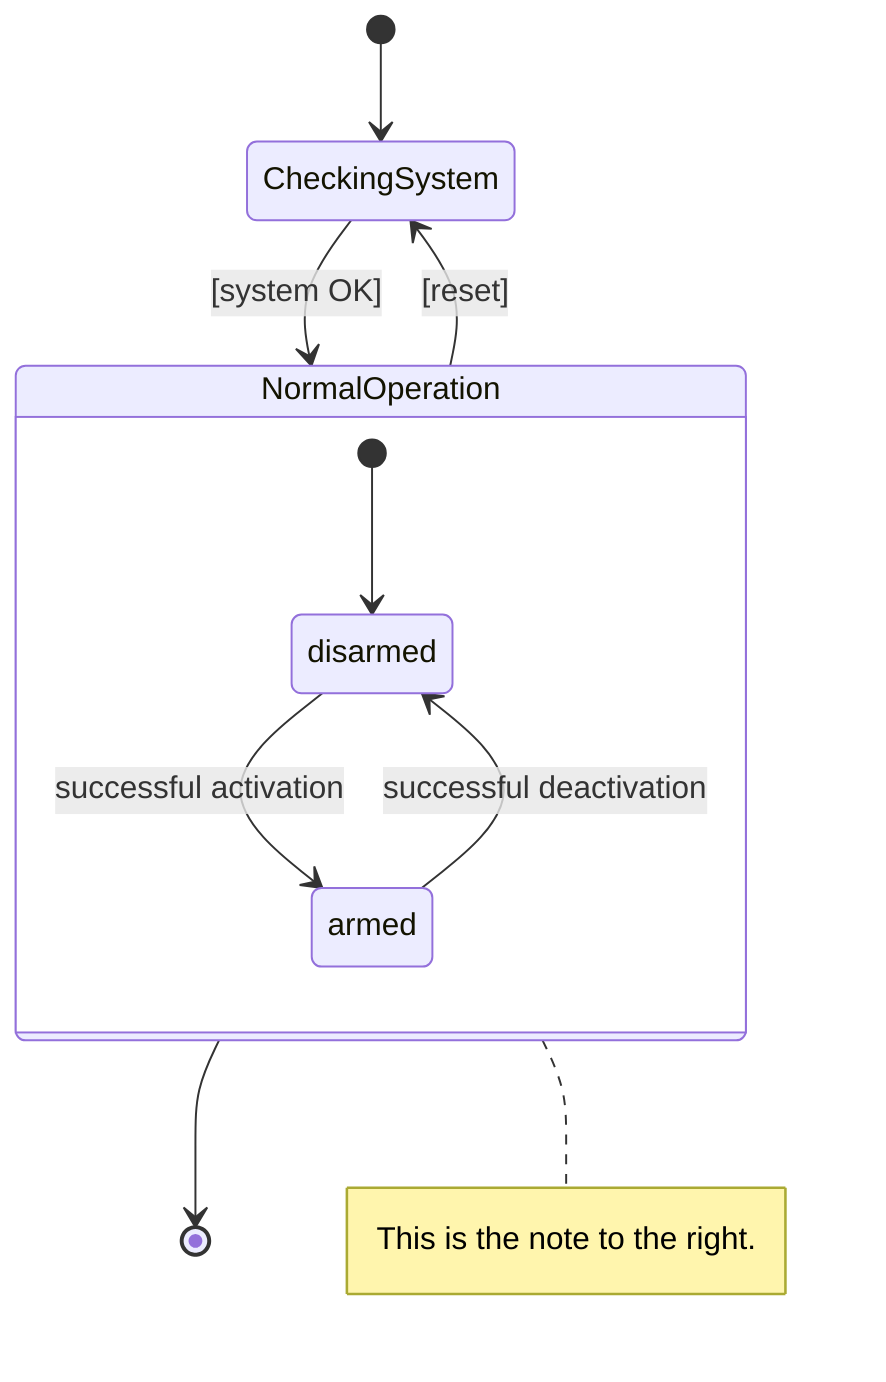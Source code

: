 stateDiagram-v2
%% https://mermaid.js.org/syntax/stateDiagram.html#state-diagrams
   
    [*] --> CheckingSystem
    CheckingSystem --> NormalOperation : [system OK]
    NormalOperation --> [*]
    NormalOperation --> CheckingSystem : [reset]
   
    state NormalOperation {
        [*] --> disarmed
        
        disarmed -->  armed: successful activation
        armed --> disarmed : successful deactivation
    }

    note right of NormalOperation : This is the note to the right.